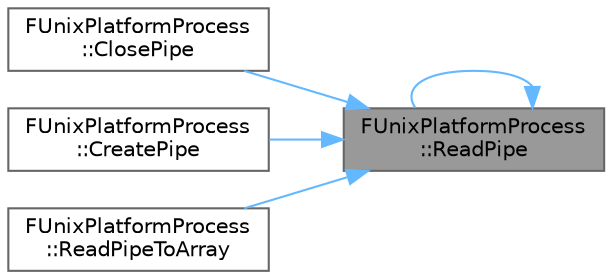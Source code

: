 digraph "FUnixPlatformProcess::ReadPipe"
{
 // INTERACTIVE_SVG=YES
 // LATEX_PDF_SIZE
  bgcolor="transparent";
  edge [fontname=Helvetica,fontsize=10,labelfontname=Helvetica,labelfontsize=10];
  node [fontname=Helvetica,fontsize=10,shape=box,height=0.2,width=0.4];
  rankdir="RL";
  Node1 [id="Node000001",label="FUnixPlatformProcess\l::ReadPipe",height=0.2,width=0.4,color="gray40", fillcolor="grey60", style="filled", fontcolor="black",tooltip=" "];
  Node1 -> Node2 [id="edge1_Node000001_Node000002",dir="back",color="steelblue1",style="solid",tooltip=" "];
  Node2 [id="Node000002",label="FUnixPlatformProcess\l::ClosePipe",height=0.2,width=0.4,color="grey40", fillcolor="white", style="filled",URL="$da/de7/structFUnixPlatformProcess.html#af93352c396b3392df30b7b4653b8212d",tooltip=" "];
  Node1 -> Node3 [id="edge2_Node000001_Node000003",dir="back",color="steelblue1",style="solid",tooltip=" "];
  Node3 [id="Node000003",label="FUnixPlatformProcess\l::CreatePipe",height=0.2,width=0.4,color="grey40", fillcolor="white", style="filled",URL="$da/de7/structFUnixPlatformProcess.html#ae3fad4428c4df91b86c947be6aa0b53d",tooltip=" "];
  Node1 -> Node1 [id="edge3_Node000001_Node000001",dir="back",color="steelblue1",style="solid",tooltip=" "];
  Node1 -> Node4 [id="edge4_Node000001_Node000004",dir="back",color="steelblue1",style="solid",tooltip=" "];
  Node4 [id="Node000004",label="FUnixPlatformProcess\l::ReadPipeToArray",height=0.2,width=0.4,color="grey40", fillcolor="white", style="filled",URL="$da/de7/structFUnixPlatformProcess.html#a9e5e67a1e1657a53d7e8d74953dd68de",tooltip=" "];
}
